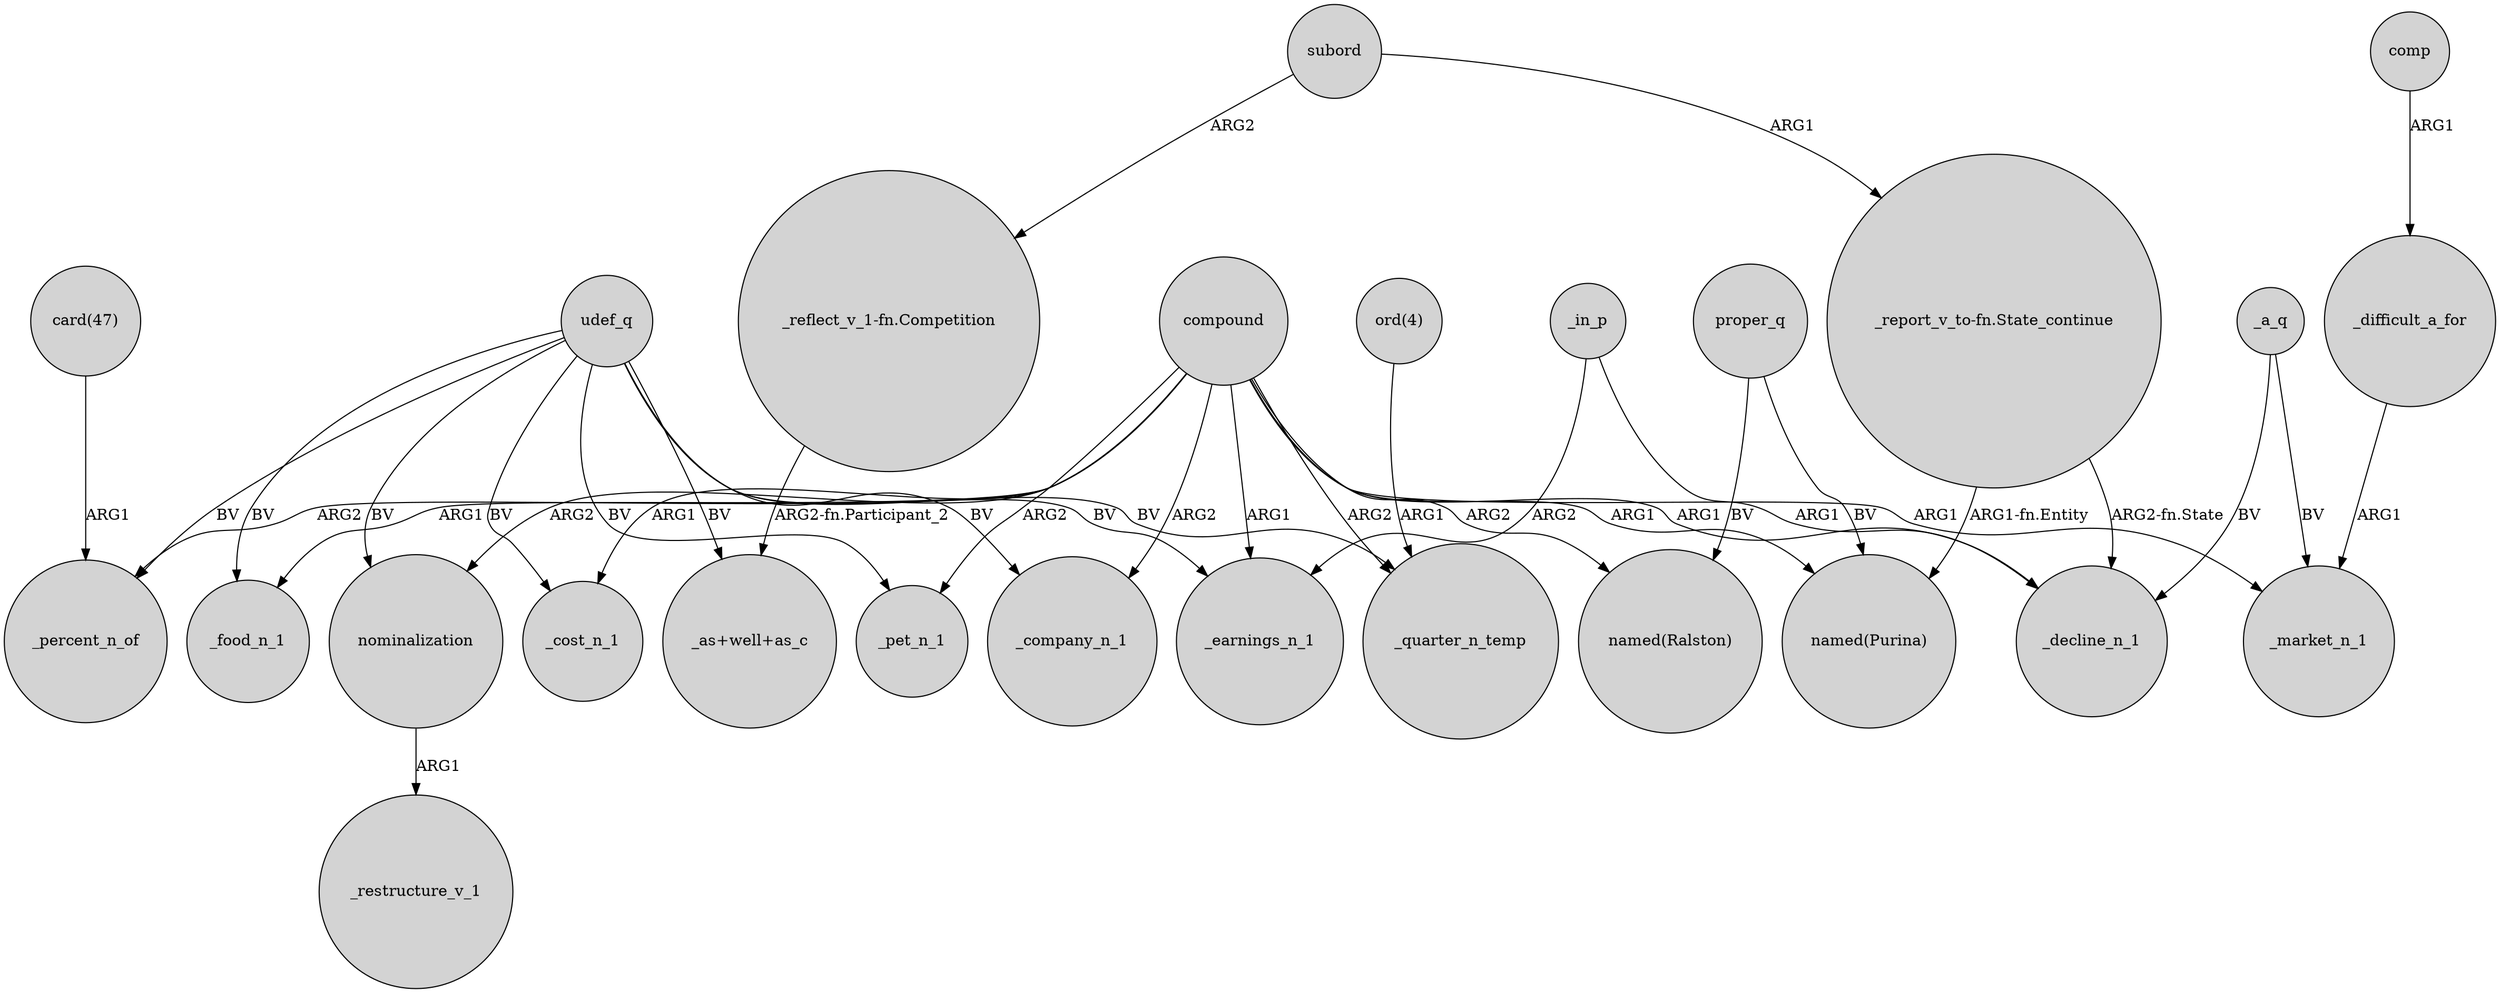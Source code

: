digraph {
	node [shape=circle style=filled]
	"_report_v_to-fn.State_continue" -> _decline_n_1 [label="ARG2-fn.State"]
	compound -> _company_n_1 [label=ARG2]
	udef_q -> _company_n_1 [label=BV]
	subord -> "_report_v_to-fn.State_continue" [label=ARG1]
	udef_q -> nominalization [label=BV]
	compound -> "named(Ralston)" [label=ARG2]
	proper_q -> "named(Purina)" [label=BV]
	proper_q -> "named(Ralston)" [label=BV]
	_a_q -> _decline_n_1 [label=BV]
	_in_p -> _decline_n_1 [label=ARG1]
	compound -> _decline_n_1 [label=ARG1]
	compound -> nominalization [label=ARG2]
	_in_p -> _earnings_n_1 [label=ARG2]
	"_reflect_v_1-fn.Competition" -> "_as+well+as_c" [label="ARG2-fn.Participant_2"]
	nominalization -> _restructure_v_1 [label=ARG1]
	_difficult_a_for -> _market_n_1 [label=ARG1]
	compound -> _quarter_n_temp [label=ARG2]
	udef_q -> _earnings_n_1 [label=BV]
	udef_q -> _percent_n_of [label=BV]
	compound -> _percent_n_of [label=ARG2]
	udef_q -> _food_n_1 [label=BV]
	comp -> _difficult_a_for [label=ARG1]
	compound -> _pet_n_1 [label=ARG2]
	udef_q -> "_as+well+as_c" [label=BV]
	"ord(4)" -> _quarter_n_temp [label=ARG1]
	udef_q -> _quarter_n_temp [label=BV]
	compound -> "named(Purina)" [label=ARG1]
	_a_q -> _market_n_1 [label=BV]
	compound -> _earnings_n_1 [label=ARG1]
	"_report_v_to-fn.State_continue" -> "named(Purina)" [label="ARG1-fn.Entity"]
	compound -> _food_n_1 [label=ARG1]
	compound -> _cost_n_1 [label=ARG1]
	compound -> _market_n_1 [label=ARG1]
	subord -> "_reflect_v_1-fn.Competition" [label=ARG2]
	udef_q -> _pet_n_1 [label=BV]
	"card(47)" -> _percent_n_of [label=ARG1]
	udef_q -> _cost_n_1 [label=BV]
}
